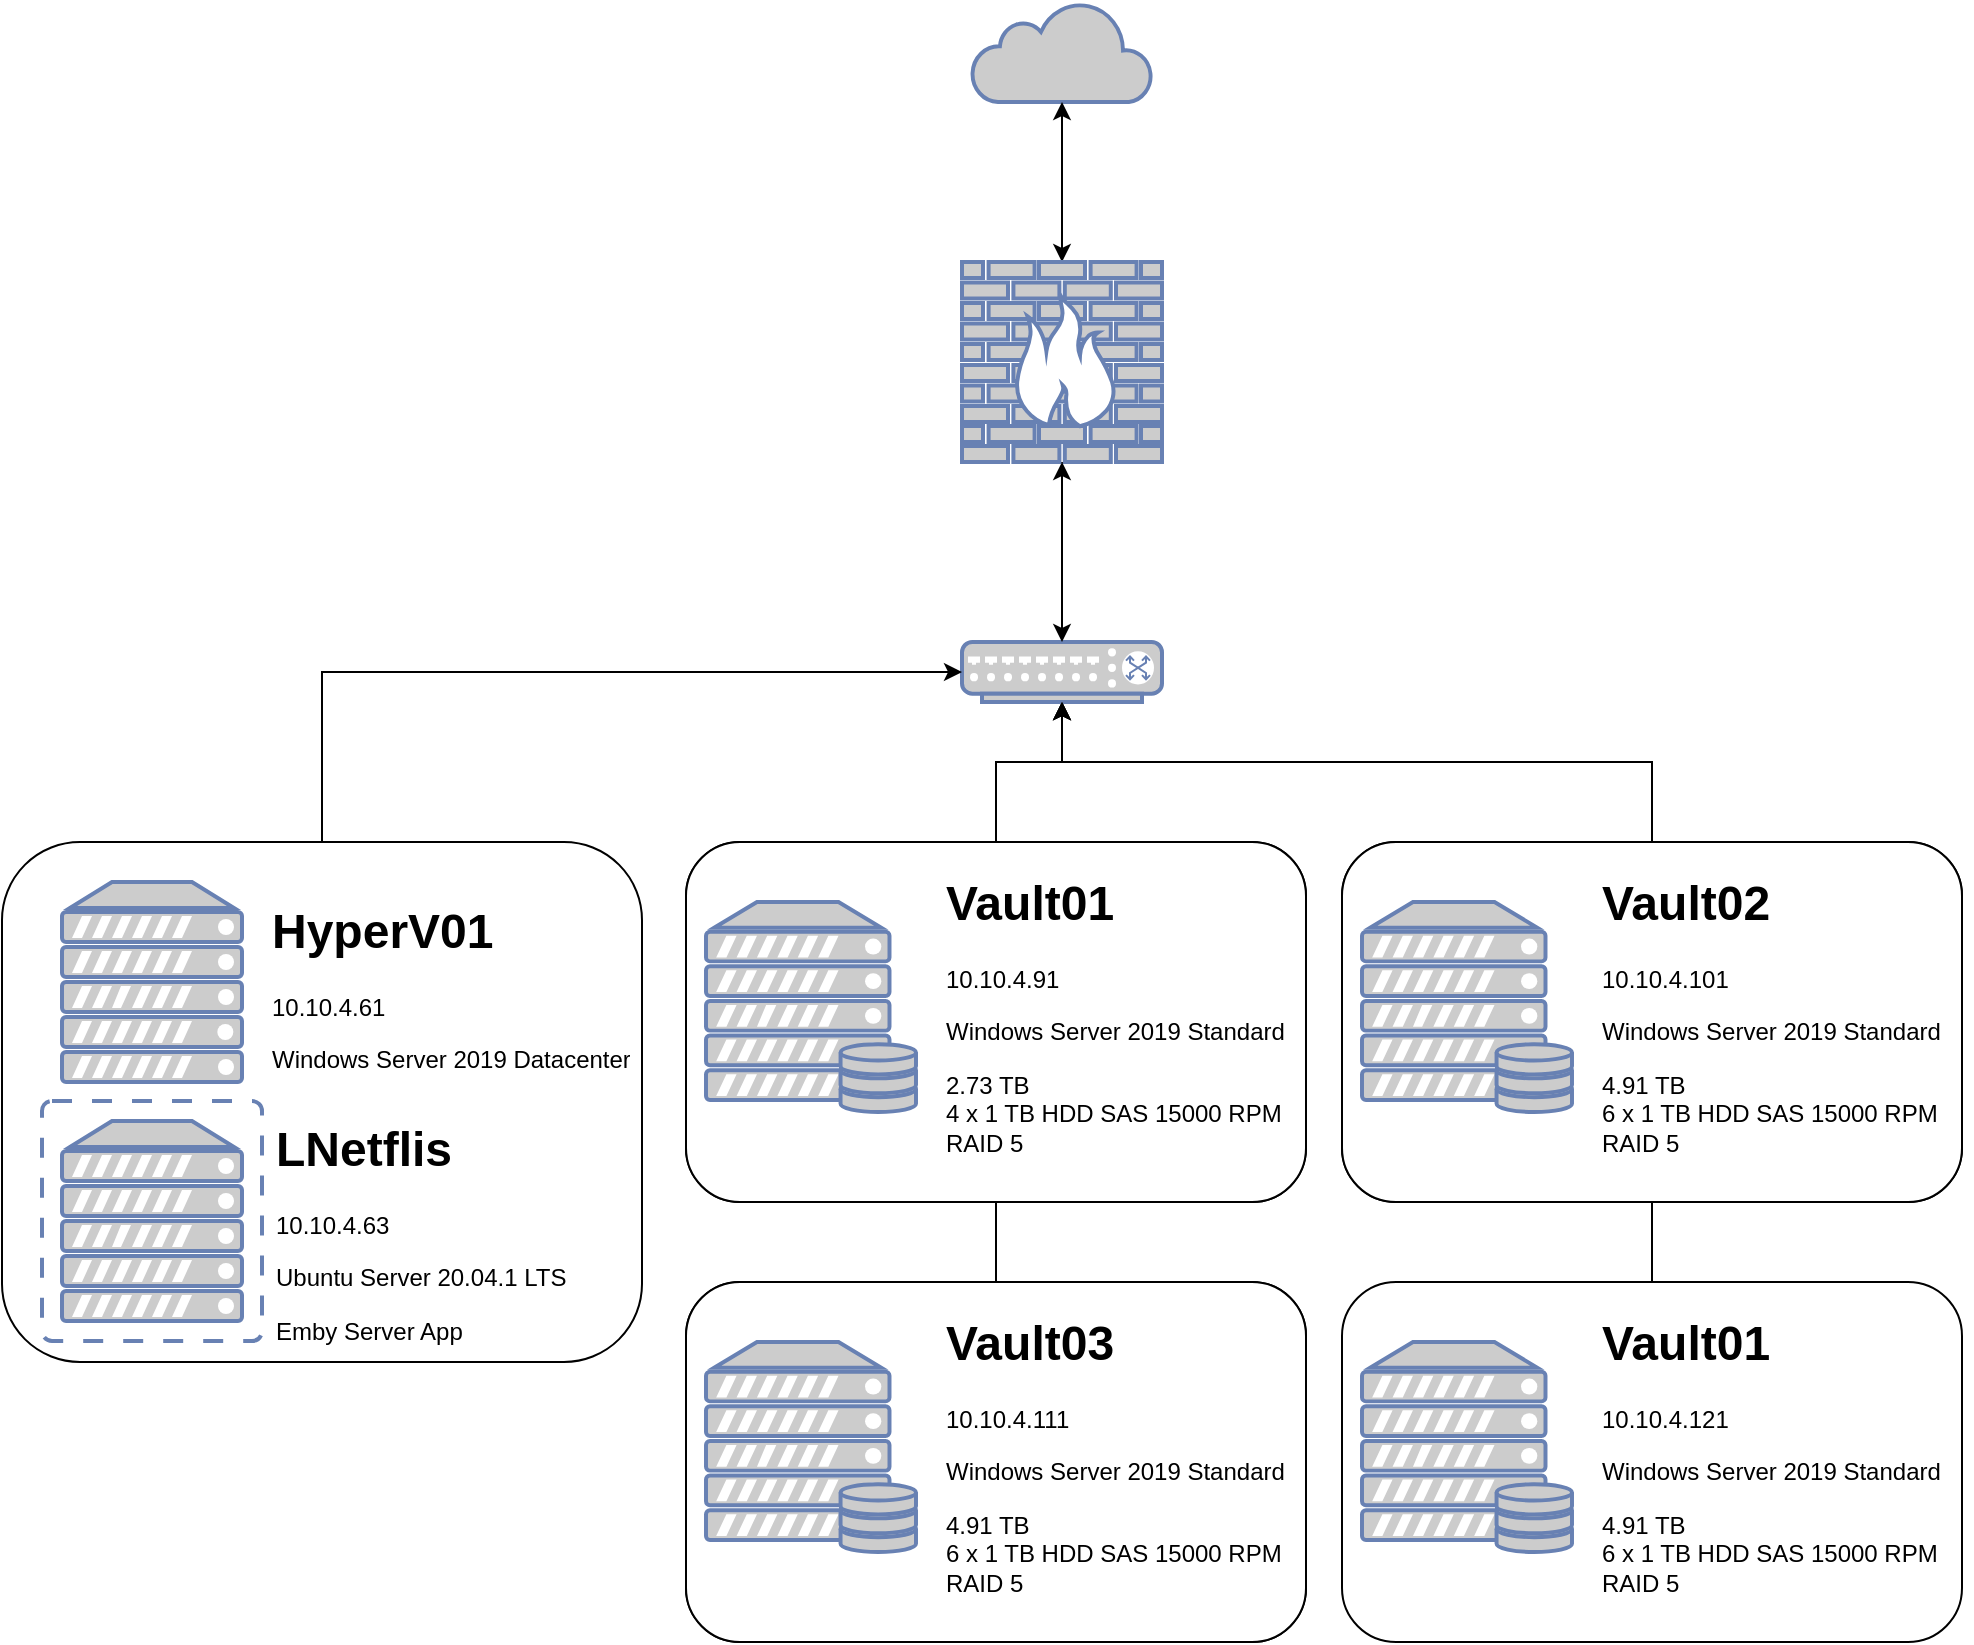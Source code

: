 <mxfile version="14.4.3" type="github"><diagram name="Page-1" id="822b0af5-4adb-64df-f703-e8dfc1f81529"><mxGraphModel dx="1673" dy="898" grid="1" gridSize="10" guides="1" tooltips="1" connect="1" arrows="1" fold="1" page="1" pageScale="1" pageWidth="1100" pageHeight="850" background="#ffffff" math="0" shadow="0"><root><mxCell id="0"/><mxCell id="1" parent="0"/><mxCell id="1J9lQHzlHTQwTP77_R8F-56" style="edgeStyle=orthogonalEdgeStyle;rounded=0;orthogonalLoop=1;jettySize=auto;html=1;" edge="1" parent="1" source="1J9lQHzlHTQwTP77_R8F-48"><mxGeometry relative="1" as="geometry"><mxPoint x="550" y="370" as="targetPoint"/><Array as="points"><mxPoint x="845" y="400"/><mxPoint x="550" y="400"/></Array></mxGeometry></mxCell><mxCell id="1J9lQHzlHTQwTP77_R8F-54" style="edgeStyle=orthogonalEdgeStyle;rounded=0;orthogonalLoop=1;jettySize=auto;html=1;entryX=0.5;entryY=1;entryDx=0;entryDy=0;entryPerimeter=0;fontStyle=1" edge="1" parent="1" source="1J9lQHzlHTQwTP77_R8F-32" target="1J9lQHzlHTQwTP77_R8F-3"><mxGeometry relative="1" as="geometry"><Array as="points"><mxPoint x="517" y="400"/><mxPoint x="550" y="400"/></Array></mxGeometry></mxCell><mxCell id="1J9lQHzlHTQwTP77_R8F-13" style="edgeStyle=orthogonalEdgeStyle;rounded=0;orthogonalLoop=1;jettySize=auto;html=1;entryX=0.5;entryY=0;entryDx=0;entryDy=0;entryPerimeter=0;" edge="1" parent="1" source="1J9lQHzlHTQwTP77_R8F-1" target="1J9lQHzlHTQwTP77_R8F-4"><mxGeometry relative="1" as="geometry"/></mxCell><mxCell id="1J9lQHzlHTQwTP77_R8F-1" value="" style="html=1;outlineConnect=0;fillColor=#CCCCCC;strokeColor=#6881B3;gradientColor=none;gradientDirection=north;strokeWidth=2;shape=mxgraph.networks.cloud;fontColor=#ffffff;" vertex="1" parent="1"><mxGeometry x="505" y="20" width="90" height="50" as="geometry"/></mxCell><mxCell id="1J9lQHzlHTQwTP77_R8F-16" style="edgeStyle=orthogonalEdgeStyle;rounded=0;orthogonalLoop=1;jettySize=auto;html=1;" edge="1" parent="1" source="1J9lQHzlHTQwTP77_R8F-3" target="1J9lQHzlHTQwTP77_R8F-4"><mxGeometry relative="1" as="geometry"/></mxCell><mxCell id="1J9lQHzlHTQwTP77_R8F-3" value="" style="fontColor=#0066CC;verticalAlign=top;verticalLabelPosition=bottom;labelPosition=center;align=center;html=1;outlineConnect=0;fillColor=#CCCCCC;strokeColor=#6881B3;gradientColor=none;gradientDirection=north;strokeWidth=2;shape=mxgraph.networks.switch;" vertex="1" parent="1"><mxGeometry x="500" y="340" width="100" height="30" as="geometry"/></mxCell><mxCell id="1J9lQHzlHTQwTP77_R8F-14" style="edgeStyle=orthogonalEdgeStyle;rounded=0;orthogonalLoop=1;jettySize=auto;html=1;" edge="1" parent="1" source="1J9lQHzlHTQwTP77_R8F-4" target="1J9lQHzlHTQwTP77_R8F-1"><mxGeometry relative="1" as="geometry"/></mxCell><mxCell id="1J9lQHzlHTQwTP77_R8F-15" style="edgeStyle=orthogonalEdgeStyle;rounded=0;orthogonalLoop=1;jettySize=auto;html=1;" edge="1" parent="1" source="1J9lQHzlHTQwTP77_R8F-4" target="1J9lQHzlHTQwTP77_R8F-3"><mxGeometry relative="1" as="geometry"/></mxCell><mxCell id="1J9lQHzlHTQwTP77_R8F-4" value="" style="fontColor=#0066CC;verticalAlign=top;verticalLabelPosition=bottom;labelPosition=center;align=center;html=1;outlineConnect=0;fillColor=#CCCCCC;strokeColor=#6881B3;gradientColor=none;gradientDirection=north;strokeWidth=2;shape=mxgraph.networks.firewall;" vertex="1" parent="1"><mxGeometry x="500" y="150" width="100" height="100" as="geometry"/></mxCell><mxCell id="1J9lQHzlHTQwTP77_R8F-21" value="" style="group" vertex="1" connectable="0" parent="1"><mxGeometry x="20" y="440" width="342" height="260" as="geometry"/></mxCell><mxCell id="1J9lQHzlHTQwTP77_R8F-17" value="" style="rounded=1;whiteSpace=wrap;html=1;" vertex="1" parent="1J9lQHzlHTQwTP77_R8F-21"><mxGeometry width="320" height="260" as="geometry"/></mxCell><mxCell id="1J9lQHzlHTQwTP77_R8F-2" value="" style="fontColor=#0066CC;verticalAlign=top;verticalLabelPosition=bottom;labelPosition=center;align=center;html=1;outlineConnect=0;fillColor=#CCCCCC;strokeColor=#6881B3;gradientColor=none;gradientDirection=north;strokeWidth=2;shape=mxgraph.networks.server;" vertex="1" parent="1J9lQHzlHTQwTP77_R8F-21"><mxGeometry x="30" y="20" width="90" height="100" as="geometry"/></mxCell><mxCell id="1J9lQHzlHTQwTP77_R8F-12" value="" style="fontColor=#0066CC;verticalAlign=top;verticalLabelPosition=bottom;labelPosition=center;align=center;html=1;outlineConnect=0;fillColor=#CCCCCC;strokeColor=#6881B3;gradientColor=none;gradientDirection=north;strokeWidth=2;shape=mxgraph.networks.virtual_server;" vertex="1" parent="1J9lQHzlHTQwTP77_R8F-21"><mxGeometry x="20" y="129.5" width="110" height="120" as="geometry"/></mxCell><mxCell id="1J9lQHzlHTQwTP77_R8F-18" value="&lt;h1&gt;HyperV01&lt;/h1&gt;&lt;p&gt;10.10.4.61&lt;/p&gt;&lt;p&gt;Windows Server 2019 Datacenter&lt;/p&gt;&lt;p&gt;&lt;br&gt;&lt;/p&gt;" style="text;html=1;strokeColor=none;fillColor=none;spacing=5;spacingTop=-20;whiteSpace=wrap;overflow=hidden;rounded=0;" vertex="1" parent="1J9lQHzlHTQwTP77_R8F-21"><mxGeometry x="130" y="24.5" width="210" height="105" as="geometry"/></mxCell><mxCell id="1J9lQHzlHTQwTP77_R8F-20" value="&lt;h1&gt;LNetflis&lt;br&gt;&lt;/h1&gt;&lt;p&gt;10.10.4.63&lt;/p&gt;&lt;p&gt;Ubuntu Server 20.04.1 LTS&lt;/p&gt;&lt;p&gt;Emby Server App&lt;br&gt;&lt;/p&gt;&lt;p&gt;&lt;br&gt;&lt;/p&gt;" style="text;html=1;strokeColor=none;fillColor=none;spacing=5;spacingTop=-20;whiteSpace=wrap;overflow=hidden;rounded=0;" vertex="1" parent="1J9lQHzlHTQwTP77_R8F-21"><mxGeometry x="132" y="134" width="210" height="126" as="geometry"/></mxCell><mxCell id="1J9lQHzlHTQwTP77_R8F-27" value="" style="group" vertex="1" connectable="0" parent="1"><mxGeometry x="362" y="440" width="315" height="180" as="geometry"/></mxCell><mxCell id="1J9lQHzlHTQwTP77_R8F-23" value="" style="rounded=1;whiteSpace=wrap;html=1;" vertex="1" parent="1J9lQHzlHTQwTP77_R8F-27"><mxGeometry width="310" height="180" as="geometry"/></mxCell><mxCell id="1J9lQHzlHTQwTP77_R8F-8" value="" style="fontColor=#0066CC;verticalAlign=top;verticalLabelPosition=bottom;labelPosition=center;align=center;html=1;outlineConnect=0;fillColor=#CCCCCC;strokeColor=#6881B3;gradientColor=none;gradientDirection=north;strokeWidth=2;shape=mxgraph.networks.server_storage;" vertex="1" parent="1J9lQHzlHTQwTP77_R8F-27"><mxGeometry x="10" y="30" width="105" height="105" as="geometry"/></mxCell><mxCell id="1J9lQHzlHTQwTP77_R8F-22" value="&lt;h1&gt;Vault01&lt;/h1&gt;&lt;p&gt;10.10.4.91&lt;/p&gt;&lt;p&gt;Windows Server 2019 Standard&lt;/p&gt;&lt;div&gt;2.73 TB &lt;br&gt;&lt;/div&gt;&lt;div&gt;4 x 1 TB HDD SAS 15000 RPM&lt;/div&gt;&lt;div&gt;RAID 5&lt;br&gt;&lt;/div&gt;" style="text;html=1;strokeColor=none;fillColor=none;spacing=5;spacingTop=-20;whiteSpace=wrap;overflow=hidden;rounded=0;" vertex="1" parent="1J9lQHzlHTQwTP77_R8F-27"><mxGeometry x="125" y="11.25" width="190" height="157.5" as="geometry"/></mxCell><mxCell id="1J9lQHzlHTQwTP77_R8F-24" value="" style="rounded=1;whiteSpace=wrap;html=1;" vertex="1" parent="1J9lQHzlHTQwTP77_R8F-27"><mxGeometry width="310" height="180" as="geometry"/></mxCell><mxCell id="1J9lQHzlHTQwTP77_R8F-25" value="" style="fontColor=#0066CC;verticalAlign=top;verticalLabelPosition=bottom;labelPosition=center;align=center;html=1;outlineConnect=0;fillColor=#CCCCCC;strokeColor=#6881B3;gradientColor=none;gradientDirection=north;strokeWidth=2;shape=mxgraph.networks.server_storage;" vertex="1" parent="1J9lQHzlHTQwTP77_R8F-27"><mxGeometry x="10" y="30" width="105" height="105" as="geometry"/></mxCell><mxCell id="1J9lQHzlHTQwTP77_R8F-26" value="&lt;h1&gt;Vault01&lt;/h1&gt;&lt;p&gt;10.10.4.91&lt;/p&gt;&lt;p&gt;Windows Server 2019 Standard&lt;/p&gt;&lt;div&gt;2.73 TB &lt;br&gt;&lt;/div&gt;&lt;div&gt;4 x 1 TB HDD SAS 15000 RPM&lt;/div&gt;&lt;div&gt;RAID 5&lt;br&gt;&lt;/div&gt;" style="text;html=1;strokeColor=none;fillColor=none;spacing=5;spacingTop=-20;whiteSpace=wrap;overflow=hidden;rounded=0;" vertex="1" parent="1J9lQHzlHTQwTP77_R8F-27"><mxGeometry x="125" y="11.25" width="190" height="157.5" as="geometry"/></mxCell><mxCell id="1J9lQHzlHTQwTP77_R8F-28" value="" style="group" vertex="1" connectable="0" parent="1"><mxGeometry x="362" y="660" width="315" height="180" as="geometry"/></mxCell><mxCell id="1J9lQHzlHTQwTP77_R8F-29" value="" style="rounded=1;whiteSpace=wrap;html=1;" vertex="1" parent="1J9lQHzlHTQwTP77_R8F-28"><mxGeometry width="310" height="180" as="geometry"/></mxCell><mxCell id="1J9lQHzlHTQwTP77_R8F-30" value="" style="fontColor=#0066CC;verticalAlign=top;verticalLabelPosition=bottom;labelPosition=center;align=center;html=1;outlineConnect=0;fillColor=#CCCCCC;strokeColor=#6881B3;gradientColor=none;gradientDirection=north;strokeWidth=2;shape=mxgraph.networks.server_storage;" vertex="1" parent="1J9lQHzlHTQwTP77_R8F-28"><mxGeometry x="10" y="30" width="105" height="105" as="geometry"/></mxCell><mxCell id="1J9lQHzlHTQwTP77_R8F-31" value="&lt;h1&gt;Vault01&lt;/h1&gt;&lt;p&gt;10.10.4.91&lt;/p&gt;&lt;p&gt;Windows Server 2019 Standard&lt;/p&gt;&lt;div&gt;2.73 TB &lt;br&gt;&lt;/div&gt;&lt;div&gt;4 x 1 TB HDD SAS 15000 RPM&lt;/div&gt;&lt;div&gt;RAID 5&lt;br&gt;&lt;/div&gt;" style="text;html=1;strokeColor=none;fillColor=none;spacing=5;spacingTop=-20;whiteSpace=wrap;overflow=hidden;rounded=0;" vertex="1" parent="1J9lQHzlHTQwTP77_R8F-28"><mxGeometry x="125" y="11.25" width="190" height="157.5" as="geometry"/></mxCell><mxCell id="1J9lQHzlHTQwTP77_R8F-32" value="" style="rounded=1;whiteSpace=wrap;html=1;" vertex="1" parent="1J9lQHzlHTQwTP77_R8F-28"><mxGeometry width="310" height="180" as="geometry"/></mxCell><mxCell id="1J9lQHzlHTQwTP77_R8F-33" value="" style="fontColor=#0066CC;verticalAlign=top;verticalLabelPosition=bottom;labelPosition=center;align=center;html=1;outlineConnect=0;fillColor=#CCCCCC;strokeColor=#6881B3;gradientColor=none;gradientDirection=north;strokeWidth=2;shape=mxgraph.networks.server_storage;" vertex="1" parent="1J9lQHzlHTQwTP77_R8F-28"><mxGeometry x="10" y="30" width="105" height="105" as="geometry"/></mxCell><mxCell id="1J9lQHzlHTQwTP77_R8F-34" value="&lt;h1&gt;Vault03&lt;/h1&gt;&lt;p&gt;10.10.4.111&lt;/p&gt;&lt;p&gt;Windows Server 2019 Standard&lt;/p&gt;&lt;div&gt;4.91 TB &lt;br&gt;&lt;/div&gt;&lt;div&gt;6 x 1 TB HDD SAS 15000 RPM&lt;/div&gt;&lt;div&gt;RAID 5&lt;br&gt;&lt;/div&gt;" style="text;html=1;strokeColor=none;fillColor=none;spacing=5;spacingTop=-20;whiteSpace=wrap;overflow=hidden;rounded=0;" vertex="1" parent="1J9lQHzlHTQwTP77_R8F-28"><mxGeometry x="125" y="11.25" width="190" height="157.5" as="geometry"/></mxCell><mxCell id="1J9lQHzlHTQwTP77_R8F-37" value="" style="group" vertex="1" connectable="0" parent="1"><mxGeometry x="690" y="440" width="315" height="180" as="geometry"/></mxCell><mxCell id="1J9lQHzlHTQwTP77_R8F-38" value="" style="rounded=1;whiteSpace=wrap;html=1;" vertex="1" parent="1J9lQHzlHTQwTP77_R8F-37"><mxGeometry width="310" height="180" as="geometry"/></mxCell><mxCell id="1J9lQHzlHTQwTP77_R8F-39" value="" style="fontColor=#0066CC;verticalAlign=top;verticalLabelPosition=bottom;labelPosition=center;align=center;html=1;outlineConnect=0;fillColor=#CCCCCC;strokeColor=#6881B3;gradientColor=none;gradientDirection=north;strokeWidth=2;shape=mxgraph.networks.server_storage;" vertex="1" parent="1J9lQHzlHTQwTP77_R8F-37"><mxGeometry x="10" y="30" width="105" height="105" as="geometry"/></mxCell><mxCell id="1J9lQHzlHTQwTP77_R8F-40" value="&lt;h1&gt;Vault01&lt;/h1&gt;&lt;p&gt;10.10.4.91&lt;/p&gt;&lt;p&gt;Windows Server 2019 Standard&lt;/p&gt;&lt;div&gt;2.73 TB &lt;br&gt;&lt;/div&gt;&lt;div&gt;4 x 1 TB HDD SAS 15000 RPM&lt;/div&gt;&lt;div&gt;RAID 5&lt;br&gt;&lt;/div&gt;" style="text;html=1;strokeColor=none;fillColor=none;spacing=5;spacingTop=-20;whiteSpace=wrap;overflow=hidden;rounded=0;" vertex="1" parent="1J9lQHzlHTQwTP77_R8F-37"><mxGeometry x="125" y="11.25" width="190" height="157.5" as="geometry"/></mxCell><mxCell id="1J9lQHzlHTQwTP77_R8F-41" value="" style="rounded=1;whiteSpace=wrap;html=1;" vertex="1" parent="1J9lQHzlHTQwTP77_R8F-37"><mxGeometry width="310" height="180" as="geometry"/></mxCell><mxCell id="1J9lQHzlHTQwTP77_R8F-42" value="" style="fontColor=#0066CC;verticalAlign=top;verticalLabelPosition=bottom;labelPosition=center;align=center;html=1;outlineConnect=0;fillColor=#CCCCCC;strokeColor=#6881B3;gradientColor=none;gradientDirection=north;strokeWidth=2;shape=mxgraph.networks.server_storage;" vertex="1" parent="1J9lQHzlHTQwTP77_R8F-37"><mxGeometry x="10" y="30" width="105" height="105" as="geometry"/></mxCell><mxCell id="1J9lQHzlHTQwTP77_R8F-43" value="&lt;h1&gt;Vault02&lt;/h1&gt;&lt;p&gt;10.10.4.101&lt;/p&gt;&lt;p&gt;Windows Server 2019 Standard&lt;/p&gt;&lt;div&gt;4.91 TB &lt;br&gt;&lt;/div&gt;&lt;div&gt;6 x 1 TB HDD SAS 15000 RPM&lt;/div&gt;&lt;div&gt;RAID 5&lt;br&gt;&lt;/div&gt;" style="text;html=1;strokeColor=none;fillColor=none;spacing=5;spacingTop=-20;whiteSpace=wrap;overflow=hidden;rounded=0;" vertex="1" parent="1J9lQHzlHTQwTP77_R8F-37"><mxGeometry x="125" y="11.25" width="190" height="157.5" as="geometry"/></mxCell><mxCell id="1J9lQHzlHTQwTP77_R8F-44" value="" style="group" vertex="1" connectable="0" parent="1"><mxGeometry x="690" y="640" width="315" height="180" as="geometry"/></mxCell><mxCell id="1J9lQHzlHTQwTP77_R8F-55" value="" style="group" vertex="1" connectable="0" parent="1J9lQHzlHTQwTP77_R8F-44"><mxGeometry y="20" width="315" height="180" as="geometry"/></mxCell><mxCell id="1J9lQHzlHTQwTP77_R8F-46" value="" style="fontColor=#0066CC;verticalAlign=top;verticalLabelPosition=bottom;labelPosition=center;align=center;html=1;outlineConnect=0;fillColor=#CCCCCC;strokeColor=#6881B3;gradientColor=none;gradientDirection=north;strokeWidth=2;shape=mxgraph.networks.server_storage;" vertex="1" parent="1J9lQHzlHTQwTP77_R8F-55"><mxGeometry x="10" y="30" width="105" height="105" as="geometry"/></mxCell><mxCell id="1J9lQHzlHTQwTP77_R8F-47" value="&lt;h1&gt;Vault01&lt;/h1&gt;&lt;p&gt;10.10.4.91&lt;/p&gt;&lt;p&gt;Windows Server 2019 Standard&lt;/p&gt;&lt;div&gt;2.73 TB &lt;br&gt;&lt;/div&gt;&lt;div&gt;4 x 1 TB HDD SAS 15000 RPM&lt;/div&gt;&lt;div&gt;RAID 5&lt;br&gt;&lt;/div&gt;" style="text;html=1;strokeColor=none;fillColor=none;spacing=5;spacingTop=-20;whiteSpace=wrap;overflow=hidden;rounded=0;" vertex="1" parent="1J9lQHzlHTQwTP77_R8F-55"><mxGeometry x="125" y="11.25" width="190" height="157.5" as="geometry"/></mxCell><mxCell id="1J9lQHzlHTQwTP77_R8F-48" value="" style="rounded=1;whiteSpace=wrap;html=1;" vertex="1" parent="1J9lQHzlHTQwTP77_R8F-55"><mxGeometry width="310" height="180" as="geometry"/></mxCell><mxCell id="1J9lQHzlHTQwTP77_R8F-49" value="" style="fontColor=#0066CC;verticalAlign=top;verticalLabelPosition=bottom;labelPosition=center;align=center;html=1;outlineConnect=0;fillColor=#CCCCCC;strokeColor=#6881B3;gradientColor=none;gradientDirection=north;strokeWidth=2;shape=mxgraph.networks.server_storage;" vertex="1" parent="1J9lQHzlHTQwTP77_R8F-55"><mxGeometry x="10" y="30" width="105" height="105" as="geometry"/></mxCell><mxCell id="1J9lQHzlHTQwTP77_R8F-50" value="&lt;h1&gt;Vault01&lt;/h1&gt;&lt;p&gt;10.10.4.121&lt;/p&gt;&lt;p&gt;Windows Server 2019 Standard&lt;/p&gt;&lt;div&gt;4.91 TB &lt;br&gt;&lt;/div&gt;&lt;div&gt;6 x 1 TB HDD SAS 15000 RPM&lt;/div&gt;&lt;div&gt;RAID 5&lt;br&gt;&lt;/div&gt;" style="text;html=1;strokeColor=none;fillColor=none;spacing=5;spacingTop=-20;whiteSpace=wrap;overflow=hidden;rounded=0;" vertex="1" parent="1J9lQHzlHTQwTP77_R8F-55"><mxGeometry x="125" y="11.25" width="190" height="157.5" as="geometry"/></mxCell><mxCell id="1J9lQHzlHTQwTP77_R8F-51" style="edgeStyle=orthogonalEdgeStyle;rounded=0;orthogonalLoop=1;jettySize=auto;html=1;entryX=0;entryY=0.5;entryDx=0;entryDy=0;entryPerimeter=0;" edge="1" parent="1" source="1J9lQHzlHTQwTP77_R8F-17" target="1J9lQHzlHTQwTP77_R8F-3"><mxGeometry relative="1" as="geometry"><Array as="points"><mxPoint x="180" y="355"/></Array></mxGeometry></mxCell><mxCell id="1J9lQHzlHTQwTP77_R8F-52" style="edgeStyle=orthogonalEdgeStyle;rounded=0;orthogonalLoop=1;jettySize=auto;html=1;entryX=0.5;entryY=1;entryDx=0;entryDy=0;entryPerimeter=0;" edge="1" parent="1" source="1J9lQHzlHTQwTP77_R8F-24" target="1J9lQHzlHTQwTP77_R8F-3"><mxGeometry relative="1" as="geometry"><Array as="points"><mxPoint x="517" y="400"/><mxPoint x="550" y="400"/></Array></mxGeometry></mxCell><mxCell id="1J9lQHzlHTQwTP77_R8F-53" style="edgeStyle=orthogonalEdgeStyle;rounded=0;orthogonalLoop=1;jettySize=auto;html=1;" edge="1" parent="1" source="1J9lQHzlHTQwTP77_R8F-41"><mxGeometry relative="1" as="geometry"><mxPoint x="550" y="370" as="targetPoint"/><Array as="points"><mxPoint x="845" y="400"/><mxPoint x="550" y="400"/></Array></mxGeometry></mxCell></root></mxGraphModel></diagram></mxfile>